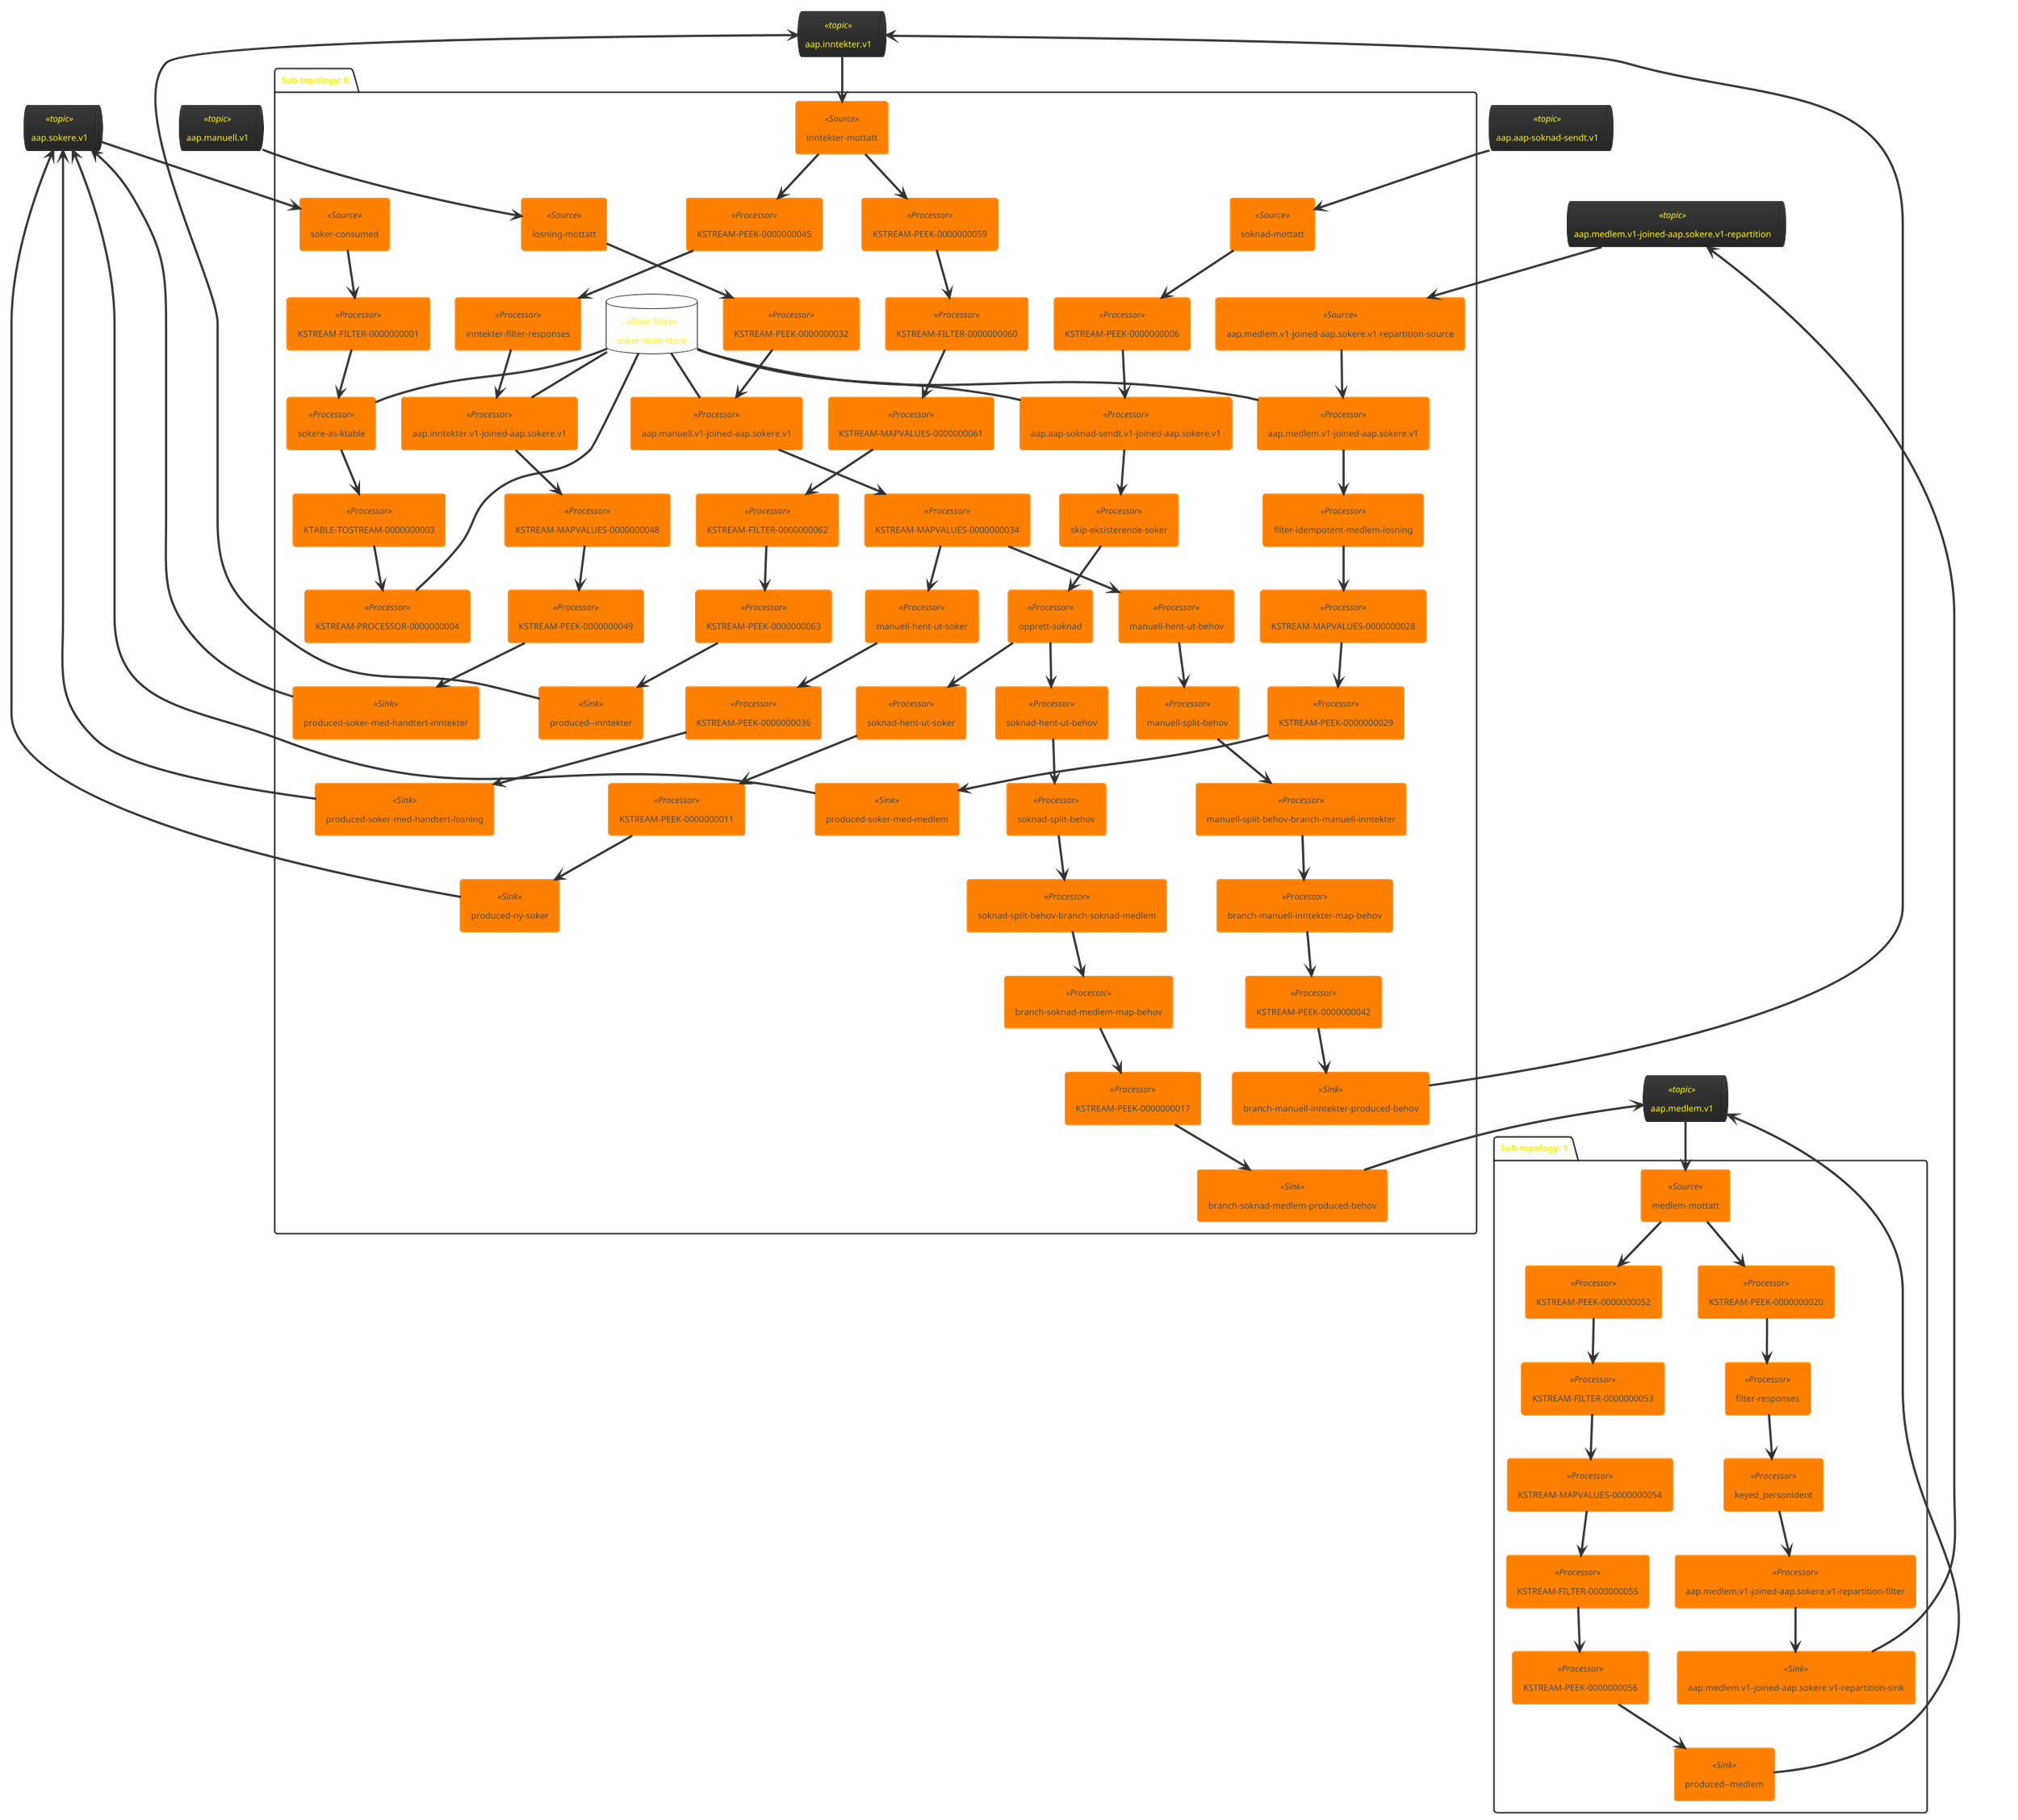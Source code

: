 @startuml
!theme black-knight
queue "aap.inntekter.v1" <<topic>> as aap_inntekter_v1
queue "aap.medlem.v1" <<topic>> as aap_medlem_v1
queue "aap.sokere.v1" <<topic>> as aap_sokere_v1
queue "aap.aap-soknad-sendt.v1" <<topic>> as aap_aap_soknad_sendt_v1
queue "aap.manuell.v1" <<topic>> as aap_manuell_v1
queue "aap.medlem.v1-joined-aap.sokere.v1-repartition" <<topic>> as aap_medlem_v1_joined_aap_sokere_v1_repartition
package "Sub-topology: 0" {
	database "soker-state-store" <<State Store>> as soker_state_store
	agent "soknad-mottatt" <<Source>> as soknad_mottatt
	agent "KSTREAM-PEEK-0000000006" <<Processor>> as KSTREAM_PEEK_0000000006
	agent "inntekter-mottatt" <<Source>> as inntekter_mottatt
	agent "losning-mottatt" <<Source>> as losning_mottatt
	agent "KSTREAM-PEEK-0000000032" <<Processor>> as KSTREAM_PEEK_0000000032
	agent "aap.aap-soknad-sendt.v1-joined-aap.sokere.v1" <<Processor>> as aap_aap_soknad_sendt_v1_joined_aap_sokere_v1
	agent "aap.manuell.v1-joined-aap.sokere.v1" <<Processor>> as aap_manuell_v1_joined_aap_sokere_v1
	agent "skip-eksisterende-soker" <<Processor>> as skip_eksisterende_soker
	agent "KSTREAM-MAPVALUES-0000000034" <<Processor>> as KSTREAM_MAPVALUES_0000000034
	agent "opprett-soknad" <<Processor>> as opprett_soknad
	agent "KSTREAM-PEEK-0000000045" <<Processor>> as KSTREAM_PEEK_0000000045
	agent "KSTREAM-PEEK-0000000059" <<Processor>> as KSTREAM_PEEK_0000000059
	agent "aap.medlem.v1-joined-aap.sokere.v1-repartition-source" <<Source>> as aap_medlem_v1_joined_aap_sokere_v1_repartition_source
	agent "manuell-hent-ut-behov" <<Processor>> as manuell_hent_ut_behov
	agent "soknad-hent-ut-behov" <<Processor>> as soknad_hent_ut_behov
	agent "KSTREAM-FILTER-0000000060" <<Processor>> as KSTREAM_FILTER_0000000060
	agent "aap.medlem.v1-joined-aap.sokere.v1" <<Processor>> as aap_medlem_v1_joined_aap_sokere_v1
	agent "inntekter-filter-responses" <<Processor>> as inntekter_filter_responses
	agent "manuell-split-behov" <<Processor>> as manuell_split_behov
	agent "soker-consumed" <<Source>> as soker_consumed
	agent "soknad-split-behov" <<Processor>> as soknad_split_behov
	agent "KSTREAM-FILTER-0000000001" <<Processor>> as KSTREAM_FILTER_0000000001
	agent "KSTREAM-MAPVALUES-0000000061" <<Processor>> as KSTREAM_MAPVALUES_0000000061
	agent "aap.inntekter.v1-joined-aap.sokere.v1" <<Processor>> as aap_inntekter_v1_joined_aap_sokere_v1
	agent "filter-idempotent-medlem-losning" <<Processor>> as filter_idempotent_medlem_losning
	agent "manuell-split-behov-branch-manuell-inntekter" <<Processor>> as manuell_split_behov_branch_manuell_inntekter
	agent "soknad-split-behov-branch-soknad-medlem" <<Processor>> as soknad_split_behov_branch_soknad_medlem
	agent "KSTREAM-FILTER-0000000062" <<Processor>> as KSTREAM_FILTER_0000000062
	agent "KSTREAM-MAPVALUES-0000000028" <<Processor>> as KSTREAM_MAPVALUES_0000000028
	agent "KSTREAM-MAPVALUES-0000000048" <<Processor>> as KSTREAM_MAPVALUES_0000000048
	agent "branch-manuell-inntekter-map-behov" <<Processor>> as branch_manuell_inntekter_map_behov
	agent "branch-soknad-medlem-map-behov" <<Processor>> as branch_soknad_medlem_map_behov
	agent "manuell-hent-ut-soker" <<Processor>> as manuell_hent_ut_soker
	agent "sokere-as-ktable" <<Processor>> as sokere_as_ktable
	agent "soknad-hent-ut-soker" <<Processor>> as soknad_hent_ut_soker
	agent "KSTREAM-PEEK-0000000011" <<Processor>> as KSTREAM_PEEK_0000000011
	agent "KSTREAM-PEEK-0000000017" <<Processor>> as KSTREAM_PEEK_0000000017
	agent "KSTREAM-PEEK-0000000029" <<Processor>> as KSTREAM_PEEK_0000000029
	agent "KSTREAM-PEEK-0000000036" <<Processor>> as KSTREAM_PEEK_0000000036
	agent "KSTREAM-PEEK-0000000042" <<Processor>> as KSTREAM_PEEK_0000000042
	agent "KSTREAM-PEEK-0000000049" <<Processor>> as KSTREAM_PEEK_0000000049
	agent "KSTREAM-PEEK-0000000063" <<Processor>> as KSTREAM_PEEK_0000000063
	agent "KTABLE-TOSTREAM-0000000003" <<Processor>> as KTABLE_TOSTREAM_0000000003
	agent "KSTREAM-PROCESSOR-0000000004" <<Processor>> as KSTREAM_PROCESSOR_0000000004
	agent "branch-manuell-inntekter-produced-behov" <<Sink>> as branch_manuell_inntekter_produced_behov
	agent "branch-soknad-medlem-produced-behov" <<Sink>> as branch_soknad_medlem_produced_behov
	agent "produced--inntekter" <<Sink>> as produced__inntekter
	agent "produced-ny-soker" <<Sink>> as produced_ny_soker
	agent "produced-soker-med-handtert-inntekter" <<Sink>> as produced_soker_med_handtert_inntekter
	agent "produced-soker-med-handtert-losning" <<Sink>> as produced_soker_med_handtert_losning
	agent "produced-soker-med-medlem" <<Sink>> as produced_soker_med_medlem
	aap_aap_soknad_sendt_v1 --> soknad_mottatt
	aap_inntekter_v1 --> inntekter_mottatt
	aap_manuell_v1 --> losning_mottatt
	soker_state_store -- aap_aap_soknad_sendt_v1_joined_aap_sokere_v1
	soker_state_store -- aap_manuell_v1_joined_aap_sokere_v1
	aap_medlem_v1_joined_aap_sokere_v1_repartition --> aap_medlem_v1_joined_aap_sokere_v1_repartition_source
	soker_state_store -- aap_medlem_v1_joined_aap_sokere_v1
	aap_sokere_v1 --> soker_consumed
	soker_state_store -- aap_inntekter_v1_joined_aap_sokere_v1
	soker_state_store -- sokere_as_ktable
	soker_state_store -- KSTREAM_PROCESSOR_0000000004
	aap_inntekter_v1 <-- branch_manuell_inntekter_produced_behov
	aap_medlem_v1 <-- branch_soknad_medlem_produced_behov
	aap_inntekter_v1 <-- produced__inntekter
	aap_sokere_v1 <-- produced_ny_soker
	aap_sokere_v1 <-- produced_soker_med_handtert_inntekter
	aap_sokere_v1 <-- produced_soker_med_handtert_losning
	aap_sokere_v1 <-- produced_soker_med_medlem
	soknad_mottatt --> KSTREAM_PEEK_0000000006
	KSTREAM_PEEK_0000000006 --> aap_aap_soknad_sendt_v1_joined_aap_sokere_v1
	inntekter_mottatt --> KSTREAM_PEEK_0000000059
	inntekter_mottatt --> KSTREAM_PEEK_0000000045
	losning_mottatt --> KSTREAM_PEEK_0000000032
	KSTREAM_PEEK_0000000032 --> aap_manuell_v1_joined_aap_sokere_v1
	aap_aap_soknad_sendt_v1_joined_aap_sokere_v1 --> skip_eksisterende_soker
	aap_manuell_v1_joined_aap_sokere_v1 --> KSTREAM_MAPVALUES_0000000034
	skip_eksisterende_soker --> opprett_soknad
	KSTREAM_MAPVALUES_0000000034 --> manuell_hent_ut_behov
	KSTREAM_MAPVALUES_0000000034 --> manuell_hent_ut_soker
	opprett_soknad --> soknad_hent_ut_behov
	opprett_soknad --> soknad_hent_ut_soker
	KSTREAM_PEEK_0000000045 --> inntekter_filter_responses
	KSTREAM_PEEK_0000000059 --> KSTREAM_FILTER_0000000060
	aap_medlem_v1_joined_aap_sokere_v1_repartition_source --> aap_medlem_v1_joined_aap_sokere_v1
	manuell_hent_ut_behov --> manuell_split_behov
	soknad_hent_ut_behov --> soknad_split_behov
	KSTREAM_FILTER_0000000060 --> KSTREAM_MAPVALUES_0000000061
	aap_medlem_v1_joined_aap_sokere_v1 --> filter_idempotent_medlem_losning
	inntekter_filter_responses --> aap_inntekter_v1_joined_aap_sokere_v1
	manuell_split_behov --> manuell_split_behov_branch_manuell_inntekter
	soker_consumed --> KSTREAM_FILTER_0000000001
	soknad_split_behov --> soknad_split_behov_branch_soknad_medlem
	KSTREAM_FILTER_0000000001 --> sokere_as_ktable
	KSTREAM_MAPVALUES_0000000061 --> KSTREAM_FILTER_0000000062
	aap_inntekter_v1_joined_aap_sokere_v1 --> KSTREAM_MAPVALUES_0000000048
	filter_idempotent_medlem_losning --> KSTREAM_MAPVALUES_0000000028
	manuell_split_behov_branch_manuell_inntekter --> branch_manuell_inntekter_map_behov
	soknad_split_behov_branch_soknad_medlem --> branch_soknad_medlem_map_behov
	KSTREAM_FILTER_0000000062 --> KSTREAM_PEEK_0000000063
	KSTREAM_MAPVALUES_0000000028 --> KSTREAM_PEEK_0000000029
	KSTREAM_MAPVALUES_0000000048 --> KSTREAM_PEEK_0000000049
	branch_manuell_inntekter_map_behov --> KSTREAM_PEEK_0000000042
	branch_soknad_medlem_map_behov --> KSTREAM_PEEK_0000000017
	manuell_hent_ut_soker --> KSTREAM_PEEK_0000000036
	sokere_as_ktable --> KTABLE_TOSTREAM_0000000003
	soknad_hent_ut_soker --> KSTREAM_PEEK_0000000011
	KSTREAM_PEEK_0000000011 --> produced_ny_soker
	KSTREAM_PEEK_0000000017 --> branch_soknad_medlem_produced_behov
	KSTREAM_PEEK_0000000029 --> produced_soker_med_medlem
	KSTREAM_PEEK_0000000036 --> produced_soker_med_handtert_losning
	KSTREAM_PEEK_0000000042 --> branch_manuell_inntekter_produced_behov
	KSTREAM_PEEK_0000000049 --> produced_soker_med_handtert_inntekter
	KSTREAM_PEEK_0000000063 --> produced__inntekter
	KTABLE_TOSTREAM_0000000003 --> KSTREAM_PROCESSOR_0000000004
}
package "Sub-topology: 1" {
	agent "medlem-mottatt" <<Source>> as medlem_mottatt
	agent "KSTREAM-PEEK-0000000052" <<Processor>> as KSTREAM_PEEK_0000000052
	agent "KSTREAM-FILTER-0000000053" <<Processor>> as KSTREAM_FILTER_0000000053
	agent "KSTREAM-PEEK-0000000020" <<Processor>> as KSTREAM_PEEK_0000000020
	agent "KSTREAM-MAPVALUES-0000000054" <<Processor>> as KSTREAM_MAPVALUES_0000000054
	agent "filter-responses" <<Processor>> as filter_responses
	agent "KSTREAM-FILTER-0000000055" <<Processor>> as KSTREAM_FILTER_0000000055
	agent "keyed_personident" <<Processor>> as keyed_personident
	agent "KSTREAM-PEEK-0000000056" <<Processor>> as KSTREAM_PEEK_0000000056
	agent "aap.medlem.v1-joined-aap.sokere.v1-repartition-filter" <<Processor>> as aap_medlem_v1_joined_aap_sokere_v1_repartition_filter
	agent "aap.medlem.v1-joined-aap.sokere.v1-repartition-sink" <<Sink>> as aap_medlem_v1_joined_aap_sokere_v1_repartition_sink
	agent "produced--medlem" <<Sink>> as produced__medlem
	aap_medlem_v1 --> medlem_mottatt
	aap_medlem_v1_joined_aap_sokere_v1_repartition <-- aap_medlem_v1_joined_aap_sokere_v1_repartition_sink
	aap_medlem_v1 <-- produced__medlem
	medlem_mottatt --> KSTREAM_PEEK_0000000020
	medlem_mottatt --> KSTREAM_PEEK_0000000052
	KSTREAM_PEEK_0000000052 --> KSTREAM_FILTER_0000000053
	KSTREAM_FILTER_0000000053 --> KSTREAM_MAPVALUES_0000000054
	KSTREAM_PEEK_0000000020 --> filter_responses
	KSTREAM_MAPVALUES_0000000054 --> KSTREAM_FILTER_0000000055
	filter_responses --> keyed_personident
	KSTREAM_FILTER_0000000055 --> KSTREAM_PEEK_0000000056
	keyed_personident --> aap_medlem_v1_joined_aap_sokere_v1_repartition_filter
	KSTREAM_PEEK_0000000056 --> produced__medlem
	aap_medlem_v1_joined_aap_sokere_v1_repartition_filter --> aap_medlem_v1_joined_aap_sokere_v1_repartition_sink
}
@enduml